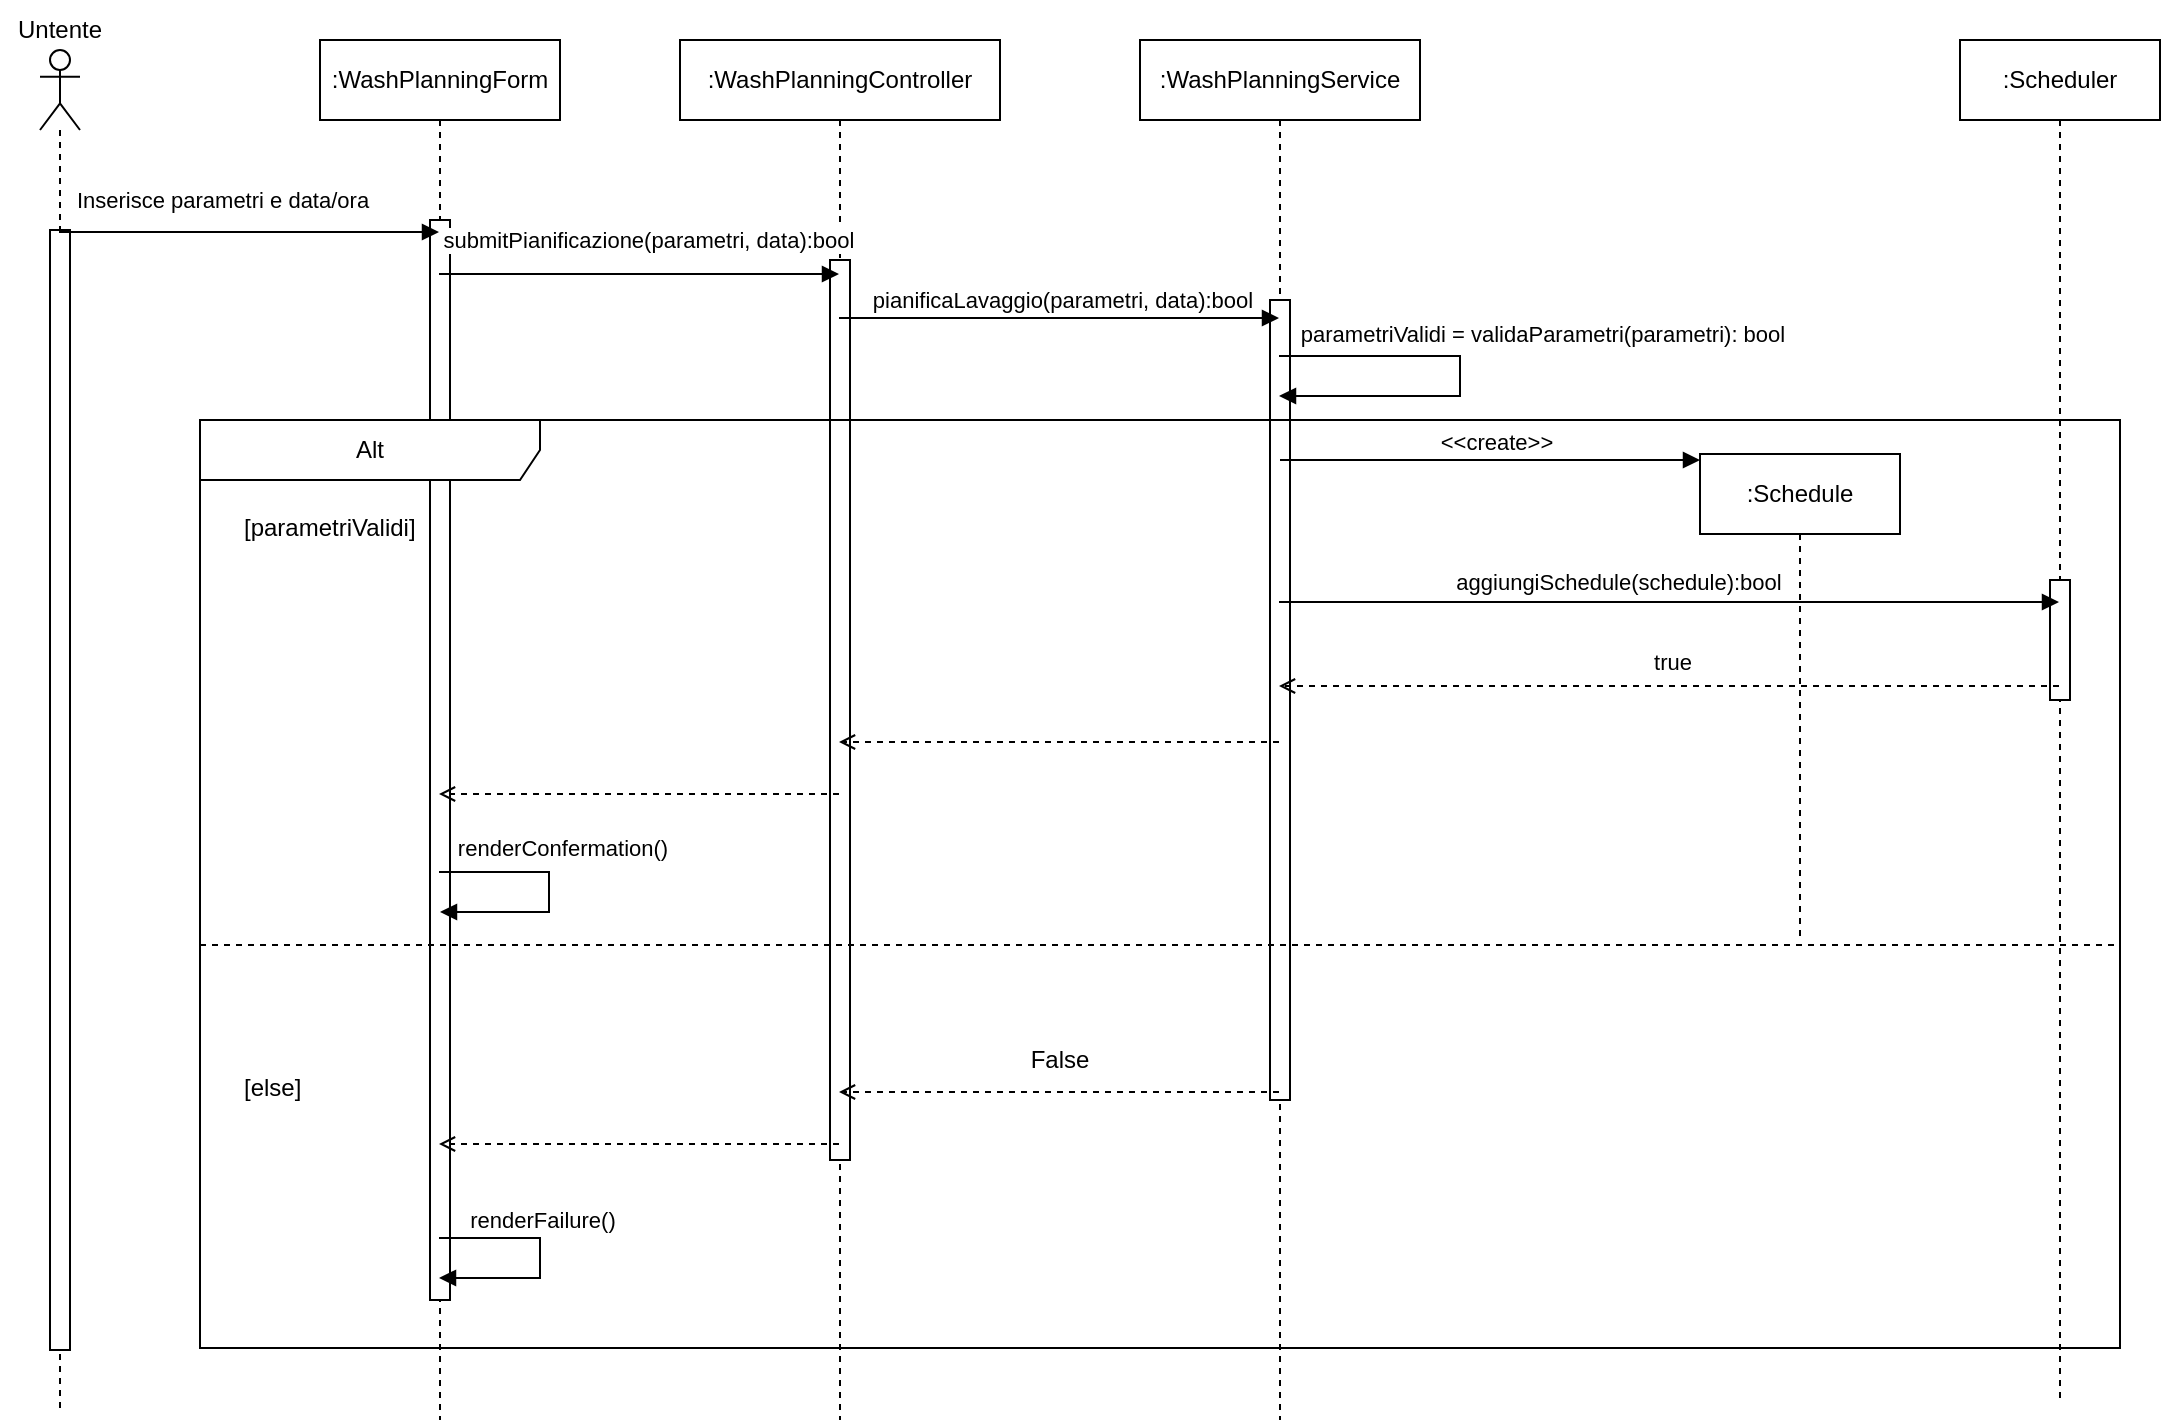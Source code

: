 <mxfile version="28.2.8">
  <diagram id="rHvETXIFFIMDh-6NXS9v" name="Page-1">
    <mxGraphModel dx="1333" dy="766" grid="1" gridSize="10" guides="1" tooltips="1" connect="1" arrows="1" fold="1" page="1" pageScale="1" pageWidth="850" pageHeight="1100" math="0" shadow="0">
      <root>
        <mxCell id="0" />
        <mxCell id="1" parent="0" />
        <mxCell id="00kDrj-ESK7GFke7p2JV-5" value="" style="shape=umlLifeline;perimeter=lifelinePerimeter;whiteSpace=wrap;html=1;container=1;dropTarget=0;collapsible=0;recursiveResize=0;outlineConnect=0;portConstraint=eastwest;newEdgeStyle={&quot;curved&quot;:0,&quot;rounded&quot;:0};participant=umlActor;" parent="1" vertex="1">
          <mxGeometry x="250" y="455" width="20" height="680" as="geometry" />
        </mxCell>
        <mxCell id="00kDrj-ESK7GFke7p2JV-55" value="" style="html=1;points=[[0,0,0,0,5],[0,1,0,0,-5],[1,0,0,0,5],[1,1,0,0,-5]];perimeter=orthogonalPerimeter;outlineConnect=0;targetShapes=umlLifeline;portConstraint=eastwest;newEdgeStyle={&quot;curved&quot;:0,&quot;rounded&quot;:0};" parent="00kDrj-ESK7GFke7p2JV-5" vertex="1">
          <mxGeometry x="5" y="90" width="10" height="560" as="geometry" />
        </mxCell>
        <mxCell id="00kDrj-ESK7GFke7p2JV-6" value=":WashPlanningForm" style="shape=umlLifeline;perimeter=lifelinePerimeter;whiteSpace=wrap;html=1;container=1;dropTarget=0;collapsible=0;recursiveResize=0;outlineConnect=0;portConstraint=eastwest;newEdgeStyle={&quot;curved&quot;:0,&quot;rounded&quot;:0};" parent="1" vertex="1">
          <mxGeometry x="390" y="450" width="120" height="690" as="geometry" />
        </mxCell>
        <mxCell id="00kDrj-ESK7GFke7p2JV-56" value="" style="html=1;points=[[0,0,0,0,5],[0,1,0,0,-5],[1,0,0,0,5],[1,1,0,0,-5]];perimeter=orthogonalPerimeter;outlineConnect=0;targetShapes=umlLifeline;portConstraint=eastwest;newEdgeStyle={&quot;curved&quot;:0,&quot;rounded&quot;:0};" parent="00kDrj-ESK7GFke7p2JV-6" vertex="1">
          <mxGeometry x="55" y="90" width="10" height="540" as="geometry" />
        </mxCell>
        <mxCell id="00kDrj-ESK7GFke7p2JV-7" value=":WashPlanningController" style="shape=umlLifeline;perimeter=lifelinePerimeter;whiteSpace=wrap;html=1;container=1;dropTarget=0;collapsible=0;recursiveResize=0;outlineConnect=0;portConstraint=eastwest;newEdgeStyle={&quot;curved&quot;:0,&quot;rounded&quot;:0};" parent="1" vertex="1">
          <mxGeometry x="570" y="450" width="160" height="690" as="geometry" />
        </mxCell>
        <mxCell id="00kDrj-ESK7GFke7p2JV-57" value="" style="html=1;points=[[0,0,0,0,5],[0,1,0,0,-5],[1,0,0,0,5],[1,1,0,0,-5]];perimeter=orthogonalPerimeter;outlineConnect=0;targetShapes=umlLifeline;portConstraint=eastwest;newEdgeStyle={&quot;curved&quot;:0,&quot;rounded&quot;:0};" parent="00kDrj-ESK7GFke7p2JV-7" vertex="1">
          <mxGeometry x="75" y="110" width="10" height="450" as="geometry" />
        </mxCell>
        <mxCell id="00kDrj-ESK7GFke7p2JV-8" value=":WashPlanningService" style="shape=umlLifeline;perimeter=lifelinePerimeter;whiteSpace=wrap;html=1;container=1;dropTarget=0;collapsible=0;recursiveResize=0;outlineConnect=0;portConstraint=eastwest;newEdgeStyle={&quot;curved&quot;:0,&quot;rounded&quot;:0};" parent="1" vertex="1">
          <mxGeometry x="800" y="450" width="140" height="690" as="geometry" />
        </mxCell>
        <mxCell id="00kDrj-ESK7GFke7p2JV-63" value="" style="html=1;points=[[0,0,0,0,5],[0,1,0,0,-5],[1,0,0,0,5],[1,1,0,0,-5]];perimeter=orthogonalPerimeter;outlineConnect=0;targetShapes=umlLifeline;portConstraint=eastwest;newEdgeStyle={&quot;curved&quot;:0,&quot;rounded&quot;:0};" parent="00kDrj-ESK7GFke7p2JV-8" vertex="1">
          <mxGeometry x="65" y="130" width="10" height="400" as="geometry" />
        </mxCell>
        <mxCell id="00kDrj-ESK7GFke7p2JV-9" value=":Scheduler" style="shape=umlLifeline;perimeter=lifelinePerimeter;whiteSpace=wrap;html=1;container=1;dropTarget=0;collapsible=0;recursiveResize=0;outlineConnect=0;portConstraint=eastwest;newEdgeStyle={&quot;curved&quot;:0,&quot;rounded&quot;:0};" parent="1" vertex="1">
          <mxGeometry x="1210" y="450" width="100" height="680" as="geometry" />
        </mxCell>
        <mxCell id="00kDrj-ESK7GFke7p2JV-64" value="" style="html=1;points=[[0,0,0,0,5],[0,1,0,0,-5],[1,0,0,0,5],[1,1,0,0,-5]];perimeter=orthogonalPerimeter;outlineConnect=0;targetShapes=umlLifeline;portConstraint=eastwest;newEdgeStyle={&quot;curved&quot;:0,&quot;rounded&quot;:0};" parent="00kDrj-ESK7GFke7p2JV-9" vertex="1">
          <mxGeometry x="45" y="270" width="10" height="60" as="geometry" />
        </mxCell>
        <mxCell id="00kDrj-ESK7GFke7p2JV-18" value="" style="html=1;verticalAlign=bottom;labelBackgroundColor=none;endArrow=block;endFill=1;rounded=0;" parent="1" target="00kDrj-ESK7GFke7p2JV-6" edge="1">
          <mxGeometry width="160" relative="1" as="geometry">
            <mxPoint x="259.5" y="546" as="sourcePoint" />
            <mxPoint x="410" y="546" as="targetPoint" />
          </mxGeometry>
        </mxCell>
        <mxCell id="00kDrj-ESK7GFke7p2JV-36" value="Inserisce parametri e data/ora" style="edgeLabel;html=1;align=center;verticalAlign=middle;resizable=0;points=[];" parent="00kDrj-ESK7GFke7p2JV-18" vertex="1" connectable="0">
          <mxGeometry x="-0.142" y="-4" relative="1" as="geometry">
            <mxPoint y="-20" as="offset" />
          </mxGeometry>
        </mxCell>
        <mxCell id="00kDrj-ESK7GFke7p2JV-19" value="" style="html=1;verticalAlign=bottom;labelBackgroundColor=none;endArrow=block;endFill=1;rounded=0;" parent="1" edge="1">
          <mxGeometry width="160" relative="1" as="geometry">
            <mxPoint x="449.5" y="567" as="sourcePoint" />
            <mxPoint x="649.5" y="567" as="targetPoint" />
          </mxGeometry>
        </mxCell>
        <mxCell id="00kDrj-ESK7GFke7p2JV-37" value="submitPianificazione(parametri, data):bool" style="edgeLabel;html=1;align=center;verticalAlign=middle;resizable=0;points=[];" parent="00kDrj-ESK7GFke7p2JV-19" vertex="1" connectable="0">
          <mxGeometry x="0.035" relative="1" as="geometry">
            <mxPoint x="1" y="-17" as="offset" />
          </mxGeometry>
        </mxCell>
        <mxCell id="00kDrj-ESK7GFke7p2JV-20" value="" style="html=1;verticalAlign=bottom;labelBackgroundColor=none;endArrow=block;endFill=1;rounded=0;" parent="1" target="00kDrj-ESK7GFke7p2JV-8" edge="1">
          <mxGeometry width="160" relative="1" as="geometry">
            <mxPoint x="649.5" y="589" as="sourcePoint" />
            <mxPoint x="870" y="589" as="targetPoint" />
          </mxGeometry>
        </mxCell>
        <mxCell id="00kDrj-ESK7GFke7p2JV-38" value="pianificaLavaggio(parametri, data):bool" style="edgeLabel;html=1;align=center;verticalAlign=middle;resizable=0;points=[];" parent="00kDrj-ESK7GFke7p2JV-20" vertex="1" connectable="0">
          <mxGeometry x="-0.196" y="-1" relative="1" as="geometry">
            <mxPoint x="23" y="-10" as="offset" />
          </mxGeometry>
        </mxCell>
        <mxCell id="00kDrj-ESK7GFke7p2JV-21" value="Alt" style="shape=umlFrame;whiteSpace=wrap;html=1;pointerEvents=0;recursiveResize=0;container=1;collapsible=0;width=170;" parent="1" vertex="1">
          <mxGeometry x="330" y="640" width="960" height="464" as="geometry" />
        </mxCell>
        <mxCell id="00kDrj-ESK7GFke7p2JV-22" value="[parametriValidi]" style="text;html=1;" parent="00kDrj-ESK7GFke7p2JV-21" vertex="1">
          <mxGeometry width="100" height="20" relative="1" as="geometry">
            <mxPoint x="20" y="40" as="offset" />
          </mxGeometry>
        </mxCell>
        <mxCell id="00kDrj-ESK7GFke7p2JV-23" value="[else]" style="line;strokeWidth=1;dashed=1;labelPosition=center;verticalLabelPosition=bottom;align=left;verticalAlign=top;spacingLeft=20;spacingTop=15;html=1;whiteSpace=wrap;" parent="00kDrj-ESK7GFke7p2JV-21" vertex="1">
          <mxGeometry y="220" width="960" height="85" as="geometry" />
        </mxCell>
        <mxCell id="00kDrj-ESK7GFke7p2JV-31" value="" style="html=1;verticalAlign=bottom;labelBackgroundColor=none;endArrow=block;endFill=1;rounded=0;" parent="00kDrj-ESK7GFke7p2JV-21" edge="1">
          <mxGeometry width="160" relative="1" as="geometry">
            <mxPoint x="119.5" y="409" as="sourcePoint" />
            <mxPoint x="119.5" y="429" as="targetPoint" />
            <Array as="points">
              <mxPoint x="170" y="409" />
              <mxPoint x="170" y="429" />
            </Array>
          </mxGeometry>
        </mxCell>
        <mxCell id="00kDrj-ESK7GFke7p2JV-52" value="renderFailure()" style="edgeLabel;html=1;align=center;verticalAlign=middle;resizable=0;points=[];" parent="00kDrj-ESK7GFke7p2JV-31" vertex="1" connectable="0">
          <mxGeometry x="-0.397" y="-1" relative="1" as="geometry">
            <mxPoint x="15" y="-10" as="offset" />
          </mxGeometry>
        </mxCell>
        <mxCell id="S5wcHduk9aQ_hTNdBTqP-1" value="False" style="text;html=1;whiteSpace=wrap;strokeColor=none;fillColor=none;align=center;verticalAlign=middle;rounded=0;" vertex="1" parent="00kDrj-ESK7GFke7p2JV-21">
          <mxGeometry x="400" y="305" width="60" height="30" as="geometry" />
        </mxCell>
        <mxCell id="00kDrj-ESK7GFke7p2JV-26" value="" style="html=1;verticalAlign=bottom;labelBackgroundColor=none;endArrow=open;endFill=0;dashed=1;rounded=0;" parent="1" source="00kDrj-ESK7GFke7p2JV-9" edge="1">
          <mxGeometry width="160" relative="1" as="geometry">
            <mxPoint x="1059.5" y="773" as="sourcePoint" />
            <mxPoint x="869.5" y="773" as="targetPoint" />
          </mxGeometry>
        </mxCell>
        <mxCell id="00kDrj-ESK7GFke7p2JV-42" value="true" style="edgeLabel;html=1;align=center;verticalAlign=middle;resizable=0;points=[];" parent="00kDrj-ESK7GFke7p2JV-26" vertex="1" connectable="0">
          <mxGeometry x="-0.005" y="-3" relative="1" as="geometry">
            <mxPoint y="-9" as="offset" />
          </mxGeometry>
        </mxCell>
        <mxCell id="00kDrj-ESK7GFke7p2JV-27" value="" style="html=1;verticalAlign=bottom;labelBackgroundColor=none;endArrow=block;endFill=1;rounded=0;" parent="1" target="00kDrj-ESK7GFke7p2JV-9" edge="1">
          <mxGeometry width="160" relative="1" as="geometry">
            <mxPoint x="869.5" y="731" as="sourcePoint" />
            <mxPoint x="1060" y="731" as="targetPoint" />
          </mxGeometry>
        </mxCell>
        <mxCell id="00kDrj-ESK7GFke7p2JV-41" value="aggiungiSchedule(schedule):bool" style="edgeLabel;html=1;align=center;verticalAlign=middle;resizable=0;points=[];" parent="00kDrj-ESK7GFke7p2JV-27" vertex="1" connectable="0">
          <mxGeometry x="-0.207" relative="1" as="geometry">
            <mxPoint x="15" y="-10" as="offset" />
          </mxGeometry>
        </mxCell>
        <mxCell id="00kDrj-ESK7GFke7p2JV-28" value="" style="html=1;verticalAlign=bottom;labelBackgroundColor=none;endArrow=open;endFill=0;dashed=1;rounded=0;" parent="1" edge="1">
          <mxGeometry width="160" relative="1" as="geometry">
            <mxPoint x="869.5" y="976" as="sourcePoint" />
            <mxPoint x="649.5" y="976" as="targetPoint" />
          </mxGeometry>
        </mxCell>
        <mxCell id="00kDrj-ESK7GFke7p2JV-29" value="" style="html=1;verticalAlign=bottom;labelBackgroundColor=none;endArrow=open;endFill=0;dashed=1;rounded=0;" parent="1" edge="1">
          <mxGeometry width="160" relative="1" as="geometry">
            <mxPoint x="649.5" y="1002" as="sourcePoint" />
            <mxPoint x="449.5" y="1002" as="targetPoint" />
          </mxGeometry>
        </mxCell>
        <mxCell id="00kDrj-ESK7GFke7p2JV-32" value="" style="html=1;verticalAlign=bottom;labelBackgroundColor=none;endArrow=block;endFill=1;rounded=0;" parent="1" edge="1">
          <mxGeometry width="160" relative="1" as="geometry">
            <mxPoint x="449.5" y="866" as="sourcePoint" />
            <mxPoint x="450" y="886" as="targetPoint" />
            <Array as="points">
              <mxPoint x="504.5" y="866" />
              <mxPoint x="504.5" y="886" />
            </Array>
          </mxGeometry>
        </mxCell>
        <mxCell id="00kDrj-ESK7GFke7p2JV-46" value="renderConfermation()" style="edgeLabel;html=1;align=center;verticalAlign=middle;resizable=0;points=[];" parent="00kDrj-ESK7GFke7p2JV-32" vertex="1" connectable="0">
          <mxGeometry x="-0.282" y="-3" relative="1" as="geometry">
            <mxPoint x="15" y="-15" as="offset" />
          </mxGeometry>
        </mxCell>
        <mxCell id="00kDrj-ESK7GFke7p2JV-33" value="" style="html=1;verticalAlign=bottom;labelBackgroundColor=none;endArrow=open;endFill=0;dashed=1;rounded=0;" parent="1" edge="1">
          <mxGeometry width="160" relative="1" as="geometry">
            <mxPoint x="869.5" y="801" as="sourcePoint" />
            <mxPoint x="649.5" y="801" as="targetPoint" />
          </mxGeometry>
        </mxCell>
        <mxCell id="00kDrj-ESK7GFke7p2JV-34" value="" style="html=1;verticalAlign=bottom;labelBackgroundColor=none;endArrow=open;endFill=0;dashed=1;rounded=0;" parent="1" edge="1">
          <mxGeometry width="160" relative="1" as="geometry">
            <mxPoint x="649.5" y="827" as="sourcePoint" />
            <mxPoint x="449.5" y="827" as="targetPoint" />
          </mxGeometry>
        </mxCell>
        <mxCell id="00kDrj-ESK7GFke7p2JV-39" value="" style="html=1;verticalAlign=bottom;labelBackgroundColor=none;endArrow=block;endFill=1;rounded=0;" parent="1" edge="1">
          <mxGeometry width="160" relative="1" as="geometry">
            <mxPoint x="869.5" y="608" as="sourcePoint" />
            <mxPoint x="869.5" y="628" as="targetPoint" />
            <Array as="points">
              <mxPoint x="960" y="608" />
              <mxPoint x="960" y="628" />
            </Array>
          </mxGeometry>
        </mxCell>
        <mxCell id="00kDrj-ESK7GFke7p2JV-40" value="parametriValidi = validaParametri(parametri): bool" style="edgeLabel;html=1;align=center;verticalAlign=middle;resizable=0;points=[];" parent="00kDrj-ESK7GFke7p2JV-39" vertex="1" connectable="0">
          <mxGeometry x="-0.468" y="1" relative="1" as="geometry">
            <mxPoint x="78" y="-10" as="offset" />
          </mxGeometry>
        </mxCell>
        <mxCell id="00kDrj-ESK7GFke7p2JV-47" value=":Schedule" style="shape=umlLifeline;perimeter=lifelinePerimeter;whiteSpace=wrap;html=1;container=1;dropTarget=0;collapsible=0;recursiveResize=0;outlineConnect=0;portConstraint=eastwest;newEdgeStyle={&quot;curved&quot;:0,&quot;rounded&quot;:0};" parent="1" vertex="1">
          <mxGeometry x="1080" y="657" width="100" height="243" as="geometry" />
        </mxCell>
        <mxCell id="00kDrj-ESK7GFke7p2JV-50" value="" style="html=1;verticalAlign=bottom;labelBackgroundColor=none;endArrow=block;endFill=1;rounded=0;" parent="1" edge="1">
          <mxGeometry width="160" relative="1" as="geometry">
            <mxPoint x="870" y="660" as="sourcePoint" />
            <mxPoint x="1080" y="660" as="targetPoint" />
          </mxGeometry>
        </mxCell>
        <mxCell id="00kDrj-ESK7GFke7p2JV-51" value="&amp;lt;&amp;lt;create&amp;gt;&amp;gt;" style="edgeLabel;html=1;align=center;verticalAlign=middle;resizable=0;points=[];" parent="00kDrj-ESK7GFke7p2JV-50" vertex="1" connectable="0">
          <mxGeometry x="-0.196" y="-1" relative="1" as="geometry">
            <mxPoint x="23" y="-10" as="offset" />
          </mxGeometry>
        </mxCell>
        <mxCell id="S5wcHduk9aQ_hTNdBTqP-2" value="Untente" style="text;html=1;whiteSpace=wrap;strokeColor=none;fillColor=none;align=center;verticalAlign=middle;rounded=0;" vertex="1" parent="1">
          <mxGeometry x="230" y="430" width="60" height="30" as="geometry" />
        </mxCell>
      </root>
    </mxGraphModel>
  </diagram>
</mxfile>

